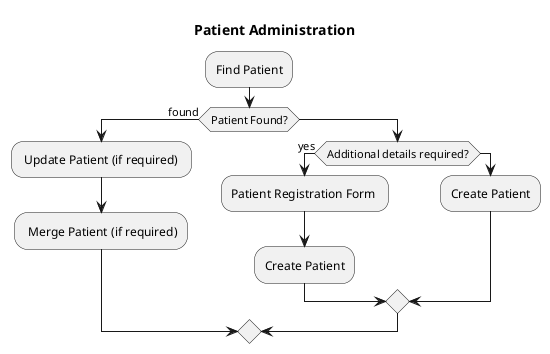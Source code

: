 @startuml
 
 
title Patient Administration
 
 
:Find Patient;
if (Patient Found?) is (found) then
: Update Patient (if required) ;
: Merge Patient (if required);
else
  if (Additional details required?) is (yes) then
    :Patient Registration Form ;
    :Create Patient;
  else
    :Create Patient;
  endif
endif
 
@enduml

